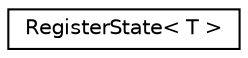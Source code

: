digraph G
{
  edge [fontname="Helvetica",fontsize="10",labelfontname="Helvetica",labelfontsize="10"];
  node [fontname="Helvetica",fontsize="10",shape=record];
  rankdir="LR";
  Node1 [label="RegisterState\< T \>",height=0.2,width=0.4,color="black", fillcolor="white", style="filled",URL="$struct_register_state.html"];
}
